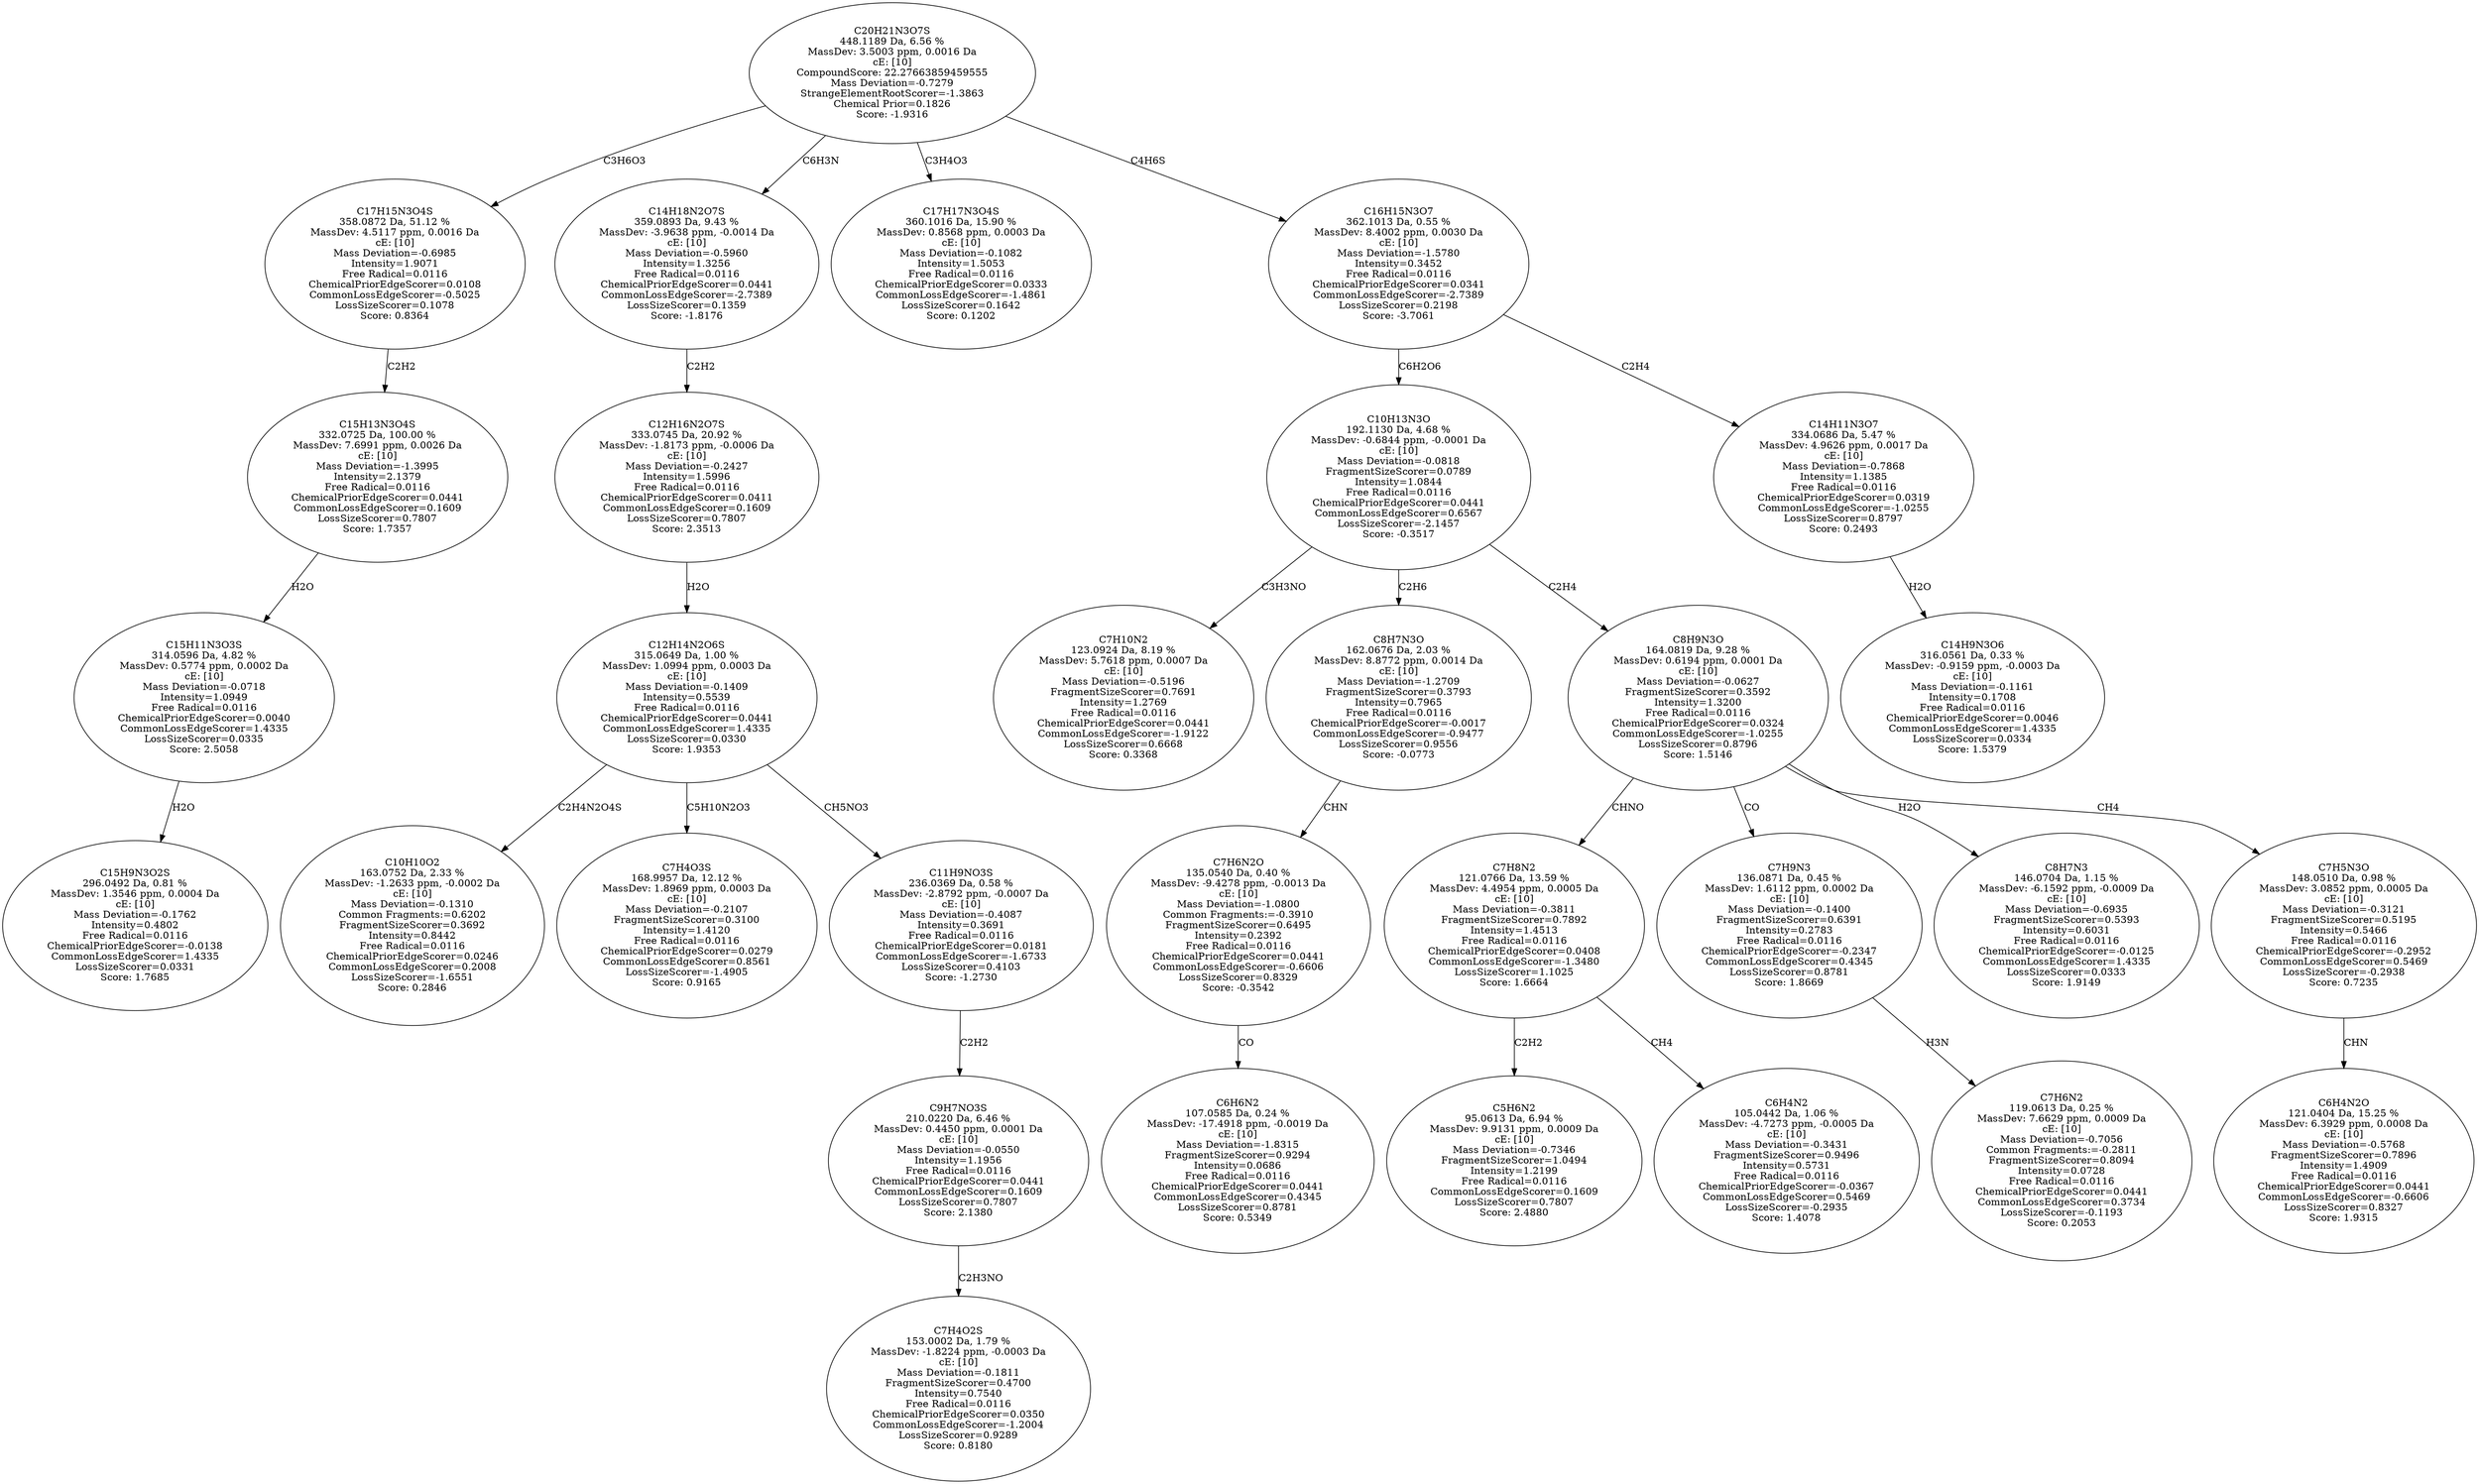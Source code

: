 strict digraph {
v1 [label="C15H9N3O2S\n296.0492 Da, 0.81 %\nMassDev: 1.3546 ppm, 0.0004 Da\ncE: [10]\nMass Deviation=-0.1762\nIntensity=0.4802\nFree Radical=0.0116\nChemicalPriorEdgeScorer=-0.0138\nCommonLossEdgeScorer=1.4335\nLossSizeScorer=0.0331\nScore: 1.7685"];
v2 [label="C15H11N3O3S\n314.0596 Da, 4.82 %\nMassDev: 0.5774 ppm, 0.0002 Da\ncE: [10]\nMass Deviation=-0.0718\nIntensity=1.0949\nFree Radical=0.0116\nChemicalPriorEdgeScorer=0.0040\nCommonLossEdgeScorer=1.4335\nLossSizeScorer=0.0335\nScore: 2.5058"];
v3 [label="C15H13N3O4S\n332.0725 Da, 100.00 %\nMassDev: 7.6991 ppm, 0.0026 Da\ncE: [10]\nMass Deviation=-1.3995\nIntensity=2.1379\nFree Radical=0.0116\nChemicalPriorEdgeScorer=0.0441\nCommonLossEdgeScorer=0.1609\nLossSizeScorer=0.7807\nScore: 1.7357"];
v4 [label="C17H15N3O4S\n358.0872 Da, 51.12 %\nMassDev: 4.5117 ppm, 0.0016 Da\ncE: [10]\nMass Deviation=-0.6985\nIntensity=1.9071\nFree Radical=0.0116\nChemicalPriorEdgeScorer=0.0108\nCommonLossEdgeScorer=-0.5025\nLossSizeScorer=0.1078\nScore: 0.8364"];
v5 [label="C10H10O2\n163.0752 Da, 2.33 %\nMassDev: -1.2633 ppm, -0.0002 Da\ncE: [10]\nMass Deviation=-0.1310\nCommon Fragments:=0.6202\nFragmentSizeScorer=0.3692\nIntensity=0.8442\nFree Radical=0.0116\nChemicalPriorEdgeScorer=0.0246\nCommonLossEdgeScorer=0.2008\nLossSizeScorer=-1.6551\nScore: 0.2846"];
v6 [label="C7H4O3S\n168.9957 Da, 12.12 %\nMassDev: 1.8969 ppm, 0.0003 Da\ncE: [10]\nMass Deviation=-0.2107\nFragmentSizeScorer=0.3100\nIntensity=1.4120\nFree Radical=0.0116\nChemicalPriorEdgeScorer=0.0279\nCommonLossEdgeScorer=0.8561\nLossSizeScorer=-1.4905\nScore: 0.9165"];
v7 [label="C7H4O2S\n153.0002 Da, 1.79 %\nMassDev: -1.8224 ppm, -0.0003 Da\ncE: [10]\nMass Deviation=-0.1811\nFragmentSizeScorer=0.4700\nIntensity=0.7540\nFree Radical=0.0116\nChemicalPriorEdgeScorer=0.0350\nCommonLossEdgeScorer=-1.2004\nLossSizeScorer=0.9289\nScore: 0.8180"];
v8 [label="C9H7NO3S\n210.0220 Da, 6.46 %\nMassDev: 0.4450 ppm, 0.0001 Da\ncE: [10]\nMass Deviation=-0.0550\nIntensity=1.1956\nFree Radical=0.0116\nChemicalPriorEdgeScorer=0.0441\nCommonLossEdgeScorer=0.1609\nLossSizeScorer=0.7807\nScore: 2.1380"];
v9 [label="C11H9NO3S\n236.0369 Da, 0.58 %\nMassDev: -2.8792 ppm, -0.0007 Da\ncE: [10]\nMass Deviation=-0.4087\nIntensity=0.3691\nFree Radical=0.0116\nChemicalPriorEdgeScorer=0.0181\nCommonLossEdgeScorer=-1.6733\nLossSizeScorer=0.4103\nScore: -1.2730"];
v10 [label="C12H14N2O6S\n315.0649 Da, 1.00 %\nMassDev: 1.0994 ppm, 0.0003 Da\ncE: [10]\nMass Deviation=-0.1409\nIntensity=0.5539\nFree Radical=0.0116\nChemicalPriorEdgeScorer=0.0441\nCommonLossEdgeScorer=1.4335\nLossSizeScorer=0.0330\nScore: 1.9353"];
v11 [label="C12H16N2O7S\n333.0745 Da, 20.92 %\nMassDev: -1.8173 ppm, -0.0006 Da\ncE: [10]\nMass Deviation=-0.2427\nIntensity=1.5996\nFree Radical=0.0116\nChemicalPriorEdgeScorer=0.0411\nCommonLossEdgeScorer=0.1609\nLossSizeScorer=0.7807\nScore: 2.3513"];
v12 [label="C14H18N2O7S\n359.0893 Da, 9.43 %\nMassDev: -3.9638 ppm, -0.0014 Da\ncE: [10]\nMass Deviation=-0.5960\nIntensity=1.3256\nFree Radical=0.0116\nChemicalPriorEdgeScorer=0.0441\nCommonLossEdgeScorer=-2.7389\nLossSizeScorer=0.1359\nScore: -1.8176"];
v13 [label="C17H17N3O4S\n360.1016 Da, 15.90 %\nMassDev: 0.8568 ppm, 0.0003 Da\ncE: [10]\nMass Deviation=-0.1082\nIntensity=1.5053\nFree Radical=0.0116\nChemicalPriorEdgeScorer=0.0333\nCommonLossEdgeScorer=-1.4861\nLossSizeScorer=0.1642\nScore: 0.1202"];
v14 [label="C7H10N2\n123.0924 Da, 8.19 %\nMassDev: 5.7618 ppm, 0.0007 Da\ncE: [10]\nMass Deviation=-0.5196\nFragmentSizeScorer=0.7691\nIntensity=1.2769\nFree Radical=0.0116\nChemicalPriorEdgeScorer=0.0441\nCommonLossEdgeScorer=-1.9122\nLossSizeScorer=0.6668\nScore: 0.3368"];
v15 [label="C6H6N2\n107.0585 Da, 0.24 %\nMassDev: -17.4918 ppm, -0.0019 Da\ncE: [10]\nMass Deviation=-1.8315\nFragmentSizeScorer=0.9294\nIntensity=0.0686\nFree Radical=0.0116\nChemicalPriorEdgeScorer=0.0441\nCommonLossEdgeScorer=0.4345\nLossSizeScorer=0.8781\nScore: 0.5349"];
v16 [label="C7H6N2O\n135.0540 Da, 0.40 %\nMassDev: -9.4278 ppm, -0.0013 Da\ncE: [10]\nMass Deviation=-1.0800\nCommon Fragments:=-0.3910\nFragmentSizeScorer=0.6495\nIntensity=0.2392\nFree Radical=0.0116\nChemicalPriorEdgeScorer=0.0441\nCommonLossEdgeScorer=-0.6606\nLossSizeScorer=0.8329\nScore: -0.3542"];
v17 [label="C8H7N3O\n162.0676 Da, 2.03 %\nMassDev: 8.8772 ppm, 0.0014 Da\ncE: [10]\nMass Deviation=-1.2709\nFragmentSizeScorer=0.3793\nIntensity=0.7965\nFree Radical=0.0116\nChemicalPriorEdgeScorer=-0.0017\nCommonLossEdgeScorer=-0.9477\nLossSizeScorer=0.9556\nScore: -0.0773"];
v18 [label="C5H6N2\n95.0613 Da, 6.94 %\nMassDev: 9.9131 ppm, 0.0009 Da\ncE: [10]\nMass Deviation=-0.7346\nFragmentSizeScorer=1.0494\nIntensity=1.2199\nFree Radical=0.0116\nCommonLossEdgeScorer=0.1609\nLossSizeScorer=0.7807\nScore: 2.4880"];
v19 [label="C6H4N2\n105.0442 Da, 1.06 %\nMassDev: -4.7273 ppm, -0.0005 Da\ncE: [10]\nMass Deviation=-0.3431\nFragmentSizeScorer=0.9496\nIntensity=0.5731\nFree Radical=0.0116\nChemicalPriorEdgeScorer=-0.0367\nCommonLossEdgeScorer=0.5469\nLossSizeScorer=-0.2935\nScore: 1.4078"];
v20 [label="C7H8N2\n121.0766 Da, 13.59 %\nMassDev: 4.4954 ppm, 0.0005 Da\ncE: [10]\nMass Deviation=-0.3811\nFragmentSizeScorer=0.7892\nIntensity=1.4513\nFree Radical=0.0116\nChemicalPriorEdgeScorer=0.0408\nCommonLossEdgeScorer=-1.3480\nLossSizeScorer=1.1025\nScore: 1.6664"];
v21 [label="C7H6N2\n119.0613 Da, 0.25 %\nMassDev: 7.6629 ppm, 0.0009 Da\ncE: [10]\nMass Deviation=-0.7056\nCommon Fragments:=-0.2811\nFragmentSizeScorer=0.8094\nIntensity=0.0728\nFree Radical=0.0116\nChemicalPriorEdgeScorer=0.0441\nCommonLossEdgeScorer=0.3734\nLossSizeScorer=-0.1193\nScore: 0.2053"];
v22 [label="C7H9N3\n136.0871 Da, 0.45 %\nMassDev: 1.6112 ppm, 0.0002 Da\ncE: [10]\nMass Deviation=-0.1400\nFragmentSizeScorer=0.6391\nIntensity=0.2783\nFree Radical=0.0116\nChemicalPriorEdgeScorer=-0.2347\nCommonLossEdgeScorer=0.4345\nLossSizeScorer=0.8781\nScore: 1.8669"];
v23 [label="C8H7N3\n146.0704 Da, 1.15 %\nMassDev: -6.1592 ppm, -0.0009 Da\ncE: [10]\nMass Deviation=-0.6935\nFragmentSizeScorer=0.5393\nIntensity=0.6031\nFree Radical=0.0116\nChemicalPriorEdgeScorer=-0.0125\nCommonLossEdgeScorer=1.4335\nLossSizeScorer=0.0333\nScore: 1.9149"];
v24 [label="C6H4N2O\n121.0404 Da, 15.25 %\nMassDev: 6.3929 ppm, 0.0008 Da\ncE: [10]\nMass Deviation=-0.5768\nFragmentSizeScorer=0.7896\nIntensity=1.4909\nFree Radical=0.0116\nChemicalPriorEdgeScorer=0.0441\nCommonLossEdgeScorer=-0.6606\nLossSizeScorer=0.8327\nScore: 1.9315"];
v25 [label="C7H5N3O\n148.0510 Da, 0.98 %\nMassDev: 3.0852 ppm, 0.0005 Da\ncE: [10]\nMass Deviation=-0.3121\nFragmentSizeScorer=0.5195\nIntensity=0.5466\nFree Radical=0.0116\nChemicalPriorEdgeScorer=-0.2952\nCommonLossEdgeScorer=0.5469\nLossSizeScorer=-0.2938\nScore: 0.7235"];
v26 [label="C8H9N3O\n164.0819 Da, 9.28 %\nMassDev: 0.6194 ppm, 0.0001 Da\ncE: [10]\nMass Deviation=-0.0627\nFragmentSizeScorer=0.3592\nIntensity=1.3200\nFree Radical=0.0116\nChemicalPriorEdgeScorer=0.0324\nCommonLossEdgeScorer=-1.0255\nLossSizeScorer=0.8796\nScore: 1.5146"];
v27 [label="C10H13N3O\n192.1130 Da, 4.68 %\nMassDev: -0.6844 ppm, -0.0001 Da\ncE: [10]\nMass Deviation=-0.0818\nFragmentSizeScorer=0.0789\nIntensity=1.0844\nFree Radical=0.0116\nChemicalPriorEdgeScorer=0.0441\nCommonLossEdgeScorer=0.6567\nLossSizeScorer=-2.1457\nScore: -0.3517"];
v28 [label="C14H9N3O6\n316.0561 Da, 0.33 %\nMassDev: -0.9159 ppm, -0.0003 Da\ncE: [10]\nMass Deviation=-0.1161\nIntensity=0.1708\nFree Radical=0.0116\nChemicalPriorEdgeScorer=0.0046\nCommonLossEdgeScorer=1.4335\nLossSizeScorer=0.0334\nScore: 1.5379"];
v29 [label="C14H11N3O7\n334.0686 Da, 5.47 %\nMassDev: 4.9626 ppm, 0.0017 Da\ncE: [10]\nMass Deviation=-0.7868\nIntensity=1.1385\nFree Radical=0.0116\nChemicalPriorEdgeScorer=0.0319\nCommonLossEdgeScorer=-1.0255\nLossSizeScorer=0.8797\nScore: 0.2493"];
v30 [label="C16H15N3O7\n362.1013 Da, 0.55 %\nMassDev: 8.4002 ppm, 0.0030 Da\ncE: [10]\nMass Deviation=-1.5780\nIntensity=0.3452\nFree Radical=0.0116\nChemicalPriorEdgeScorer=0.0341\nCommonLossEdgeScorer=-2.7389\nLossSizeScorer=0.2198\nScore: -3.7061"];
v31 [label="C20H21N3O7S\n448.1189 Da, 6.56 %\nMassDev: 3.5003 ppm, 0.0016 Da\ncE: [10]\nCompoundScore: 22.27663859459555\nMass Deviation=-0.7279\nStrangeElementRootScorer=-1.3863\nChemical Prior=0.1826\nScore: -1.9316"];
v2 -> v1 [label="H2O"];
v3 -> v2 [label="H2O"];
v4 -> v3 [label="C2H2"];
v31 -> v4 [label="C3H6O3"];
v10 -> v5 [label="C2H4N2O4S"];
v10 -> v6 [label="C5H10N2O3"];
v8 -> v7 [label="C2H3NO"];
v9 -> v8 [label="C2H2"];
v10 -> v9 [label="CH5NO3"];
v11 -> v10 [label="H2O"];
v12 -> v11 [label="C2H2"];
v31 -> v12 [label="C6H3N"];
v31 -> v13 [label="C3H4O3"];
v27 -> v14 [label="C3H3NO"];
v16 -> v15 [label="CO"];
v17 -> v16 [label="CHN"];
v27 -> v17 [label="C2H6"];
v20 -> v18 [label="C2H2"];
v20 -> v19 [label="CH4"];
v26 -> v20 [label="CHNO"];
v22 -> v21 [label="H3N"];
v26 -> v22 [label="CO"];
v26 -> v23 [label="H2O"];
v25 -> v24 [label="CHN"];
v26 -> v25 [label="CH4"];
v27 -> v26 [label="C2H4"];
v30 -> v27 [label="C6H2O6"];
v29 -> v28 [label="H2O"];
v30 -> v29 [label="C2H4"];
v31 -> v30 [label="C4H6S"];
}
